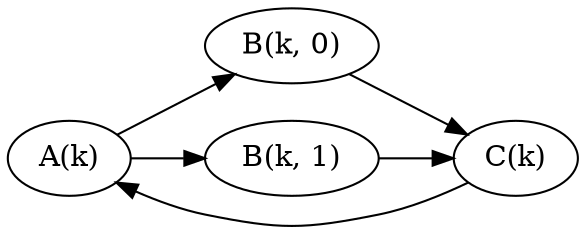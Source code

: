 digraph G {
  rankdir="LR";
  subgraph simple {
    { rank="same"; A [label="A(k)"]; }
    { rank="same";
      B0 [label="B(k, 0)"];
      B1 [label="B(k, 1)"]; }
    { rank="same"; C [label="C(k)"]; }
    A -> B1;
    A -> B0;
    B0 -> C;
    B1 -> C;
  }
  C -> A;
}
